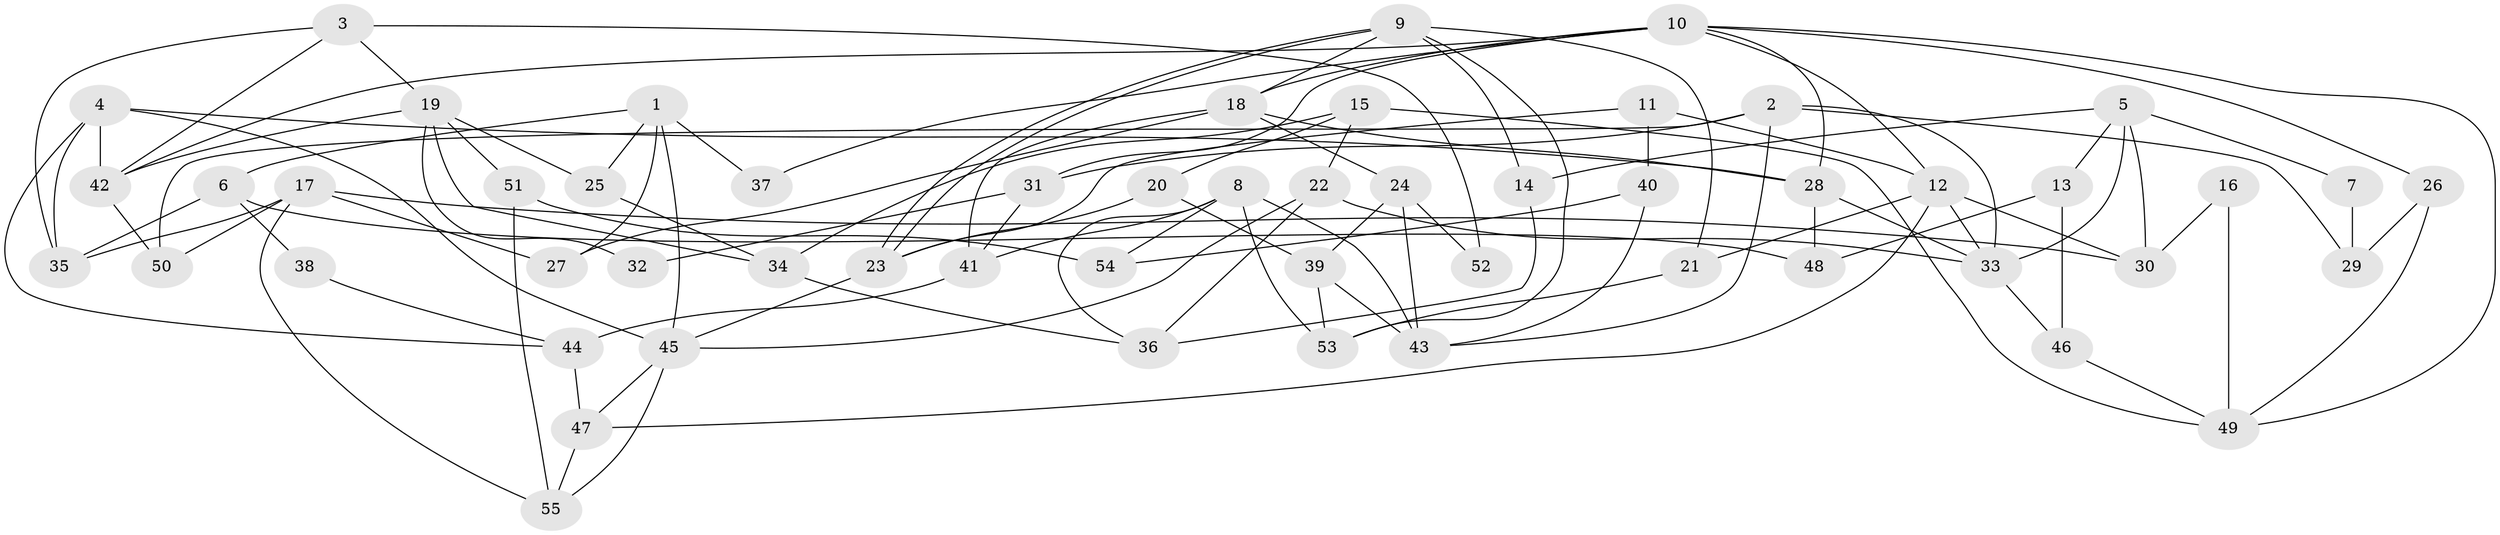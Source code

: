 // coarse degree distribution, {5: 0.125, 6: 0.25, 7: 0.15625, 4: 0.21875, 3: 0.125, 9: 0.03125, 8: 0.03125, 2: 0.0625}
// Generated by graph-tools (version 1.1) at 2025/41/03/06/25 10:41:53]
// undirected, 55 vertices, 110 edges
graph export_dot {
graph [start="1"]
  node [color=gray90,style=filled];
  1;
  2;
  3;
  4;
  5;
  6;
  7;
  8;
  9;
  10;
  11;
  12;
  13;
  14;
  15;
  16;
  17;
  18;
  19;
  20;
  21;
  22;
  23;
  24;
  25;
  26;
  27;
  28;
  29;
  30;
  31;
  32;
  33;
  34;
  35;
  36;
  37;
  38;
  39;
  40;
  41;
  42;
  43;
  44;
  45;
  46;
  47;
  48;
  49;
  50;
  51;
  52;
  53;
  54;
  55;
  1 -- 45;
  1 -- 25;
  1 -- 6;
  1 -- 27;
  1 -- 37;
  2 -- 50;
  2 -- 43;
  2 -- 29;
  2 -- 31;
  2 -- 33;
  3 -- 19;
  3 -- 42;
  3 -- 35;
  3 -- 52;
  4 -- 45;
  4 -- 28;
  4 -- 35;
  4 -- 42;
  4 -- 44;
  5 -- 30;
  5 -- 33;
  5 -- 7;
  5 -- 13;
  5 -- 14;
  6 -- 35;
  6 -- 38;
  6 -- 48;
  7 -- 29;
  8 -- 54;
  8 -- 53;
  8 -- 36;
  8 -- 41;
  8 -- 43;
  9 -- 18;
  9 -- 23;
  9 -- 23;
  9 -- 14;
  9 -- 21;
  9 -- 53;
  10 -- 31;
  10 -- 28;
  10 -- 12;
  10 -- 18;
  10 -- 26;
  10 -- 37;
  10 -- 42;
  10 -- 49;
  11 -- 23;
  11 -- 12;
  11 -- 40;
  12 -- 33;
  12 -- 21;
  12 -- 30;
  12 -- 47;
  13 -- 48;
  13 -- 46;
  14 -- 36;
  15 -- 49;
  15 -- 22;
  15 -- 20;
  15 -- 34;
  16 -- 49;
  16 -- 30;
  17 -- 35;
  17 -- 27;
  17 -- 30;
  17 -- 50;
  17 -- 55;
  18 -- 41;
  18 -- 24;
  18 -- 27;
  18 -- 28;
  19 -- 42;
  19 -- 34;
  19 -- 25;
  19 -- 32;
  19 -- 51;
  20 -- 39;
  20 -- 23;
  21 -- 53;
  22 -- 36;
  22 -- 45;
  22 -- 33;
  23 -- 45;
  24 -- 39;
  24 -- 43;
  24 -- 52;
  25 -- 34;
  26 -- 49;
  26 -- 29;
  28 -- 33;
  28 -- 48;
  31 -- 41;
  31 -- 32;
  33 -- 46;
  34 -- 36;
  38 -- 44;
  39 -- 43;
  39 -- 53;
  40 -- 43;
  40 -- 54;
  41 -- 44;
  42 -- 50;
  44 -- 47;
  45 -- 55;
  45 -- 47;
  46 -- 49;
  47 -- 55;
  51 -- 55;
  51 -- 54;
}
